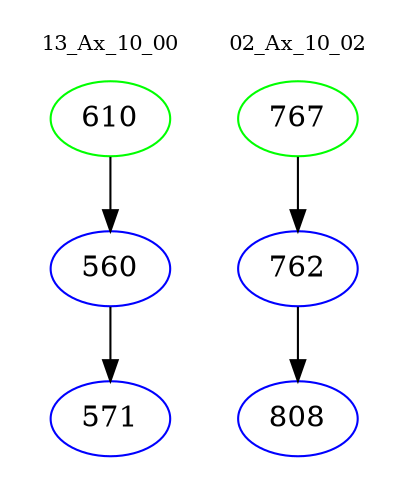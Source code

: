 digraph{
subgraph cluster_0 {
color = white
label = "13_Ax_10_00";
fontsize=10;
T0_610 [label="610", color="green"]
T0_610 -> T0_560 [color="black"]
T0_560 [label="560", color="blue"]
T0_560 -> T0_571 [color="black"]
T0_571 [label="571", color="blue"]
}
subgraph cluster_1 {
color = white
label = "02_Ax_10_02";
fontsize=10;
T1_767 [label="767", color="green"]
T1_767 -> T1_762 [color="black"]
T1_762 [label="762", color="blue"]
T1_762 -> T1_808 [color="black"]
T1_808 [label="808", color="blue"]
}
}
